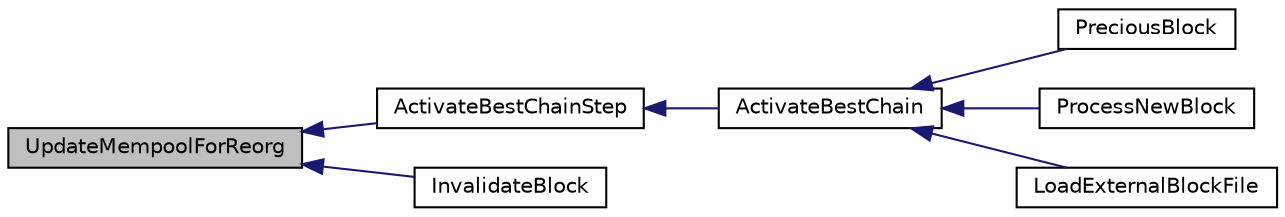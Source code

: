 digraph "UpdateMempoolForReorg"
{
  edge [fontname="Helvetica",fontsize="10",labelfontname="Helvetica",labelfontsize="10"];
  node [fontname="Helvetica",fontsize="10",shape=record];
  rankdir="LR";
  Node6116 [label="UpdateMempoolForReorg",height=0.2,width=0.4,color="black", fillcolor="grey75", style="filled", fontcolor="black"];
  Node6116 -> Node6117 [dir="back",color="midnightblue",fontsize="10",style="solid",fontname="Helvetica"];
  Node6117 [label="ActivateBestChainStep",height=0.2,width=0.4,color="black", fillcolor="white", style="filled",URL="$dd/d7d/validation_8cpp.html#a4e2b817360d39dc766271f51fc146c96",tooltip="Try to make some progress towards making pindexMostWork the active block. "];
  Node6117 -> Node6118 [dir="back",color="midnightblue",fontsize="10",style="solid",fontname="Helvetica"];
  Node6118 [label="ActivateBestChain",height=0.2,width=0.4,color="black", fillcolor="white", style="filled",URL="$db/d38/validation_8h.html#a81d9ced51eb72d4df66abddb00318b64",tooltip="Find the best known block, and make it the tip of the block chain. "];
  Node6118 -> Node6119 [dir="back",color="midnightblue",fontsize="10",style="solid",fontname="Helvetica"];
  Node6119 [label="PreciousBlock",height=0.2,width=0.4,color="black", fillcolor="white", style="filled",URL="$db/d38/validation_8h.html#a04e493dc156338a1b2f457f7a7feaaa9",tooltip="Mark a block as precious and reorganize. "];
  Node6118 -> Node6120 [dir="back",color="midnightblue",fontsize="10",style="solid",fontname="Helvetica"];
  Node6120 [label="ProcessNewBlock",height=0.2,width=0.4,color="black", fillcolor="white", style="filled",URL="$db/d38/validation_8h.html#a290fce59049c0951b8eb73f0129bf6f0",tooltip="Process an incoming block. "];
  Node6118 -> Node6121 [dir="back",color="midnightblue",fontsize="10",style="solid",fontname="Helvetica"];
  Node6121 [label="LoadExternalBlockFile",height=0.2,width=0.4,color="black", fillcolor="white", style="filled",URL="$db/d38/validation_8h.html#a2233339a13d09038cf2e46f4d0144be4",tooltip="Import blocks from an external file. "];
  Node6116 -> Node6122 [dir="back",color="midnightblue",fontsize="10",style="solid",fontname="Helvetica"];
  Node6122 [label="InvalidateBlock",height=0.2,width=0.4,color="black", fillcolor="white", style="filled",URL="$db/d38/validation_8h.html#adf70cddb5b3b3218a7f22da08dc4a456",tooltip="Mark a block as invalid. "];
}
